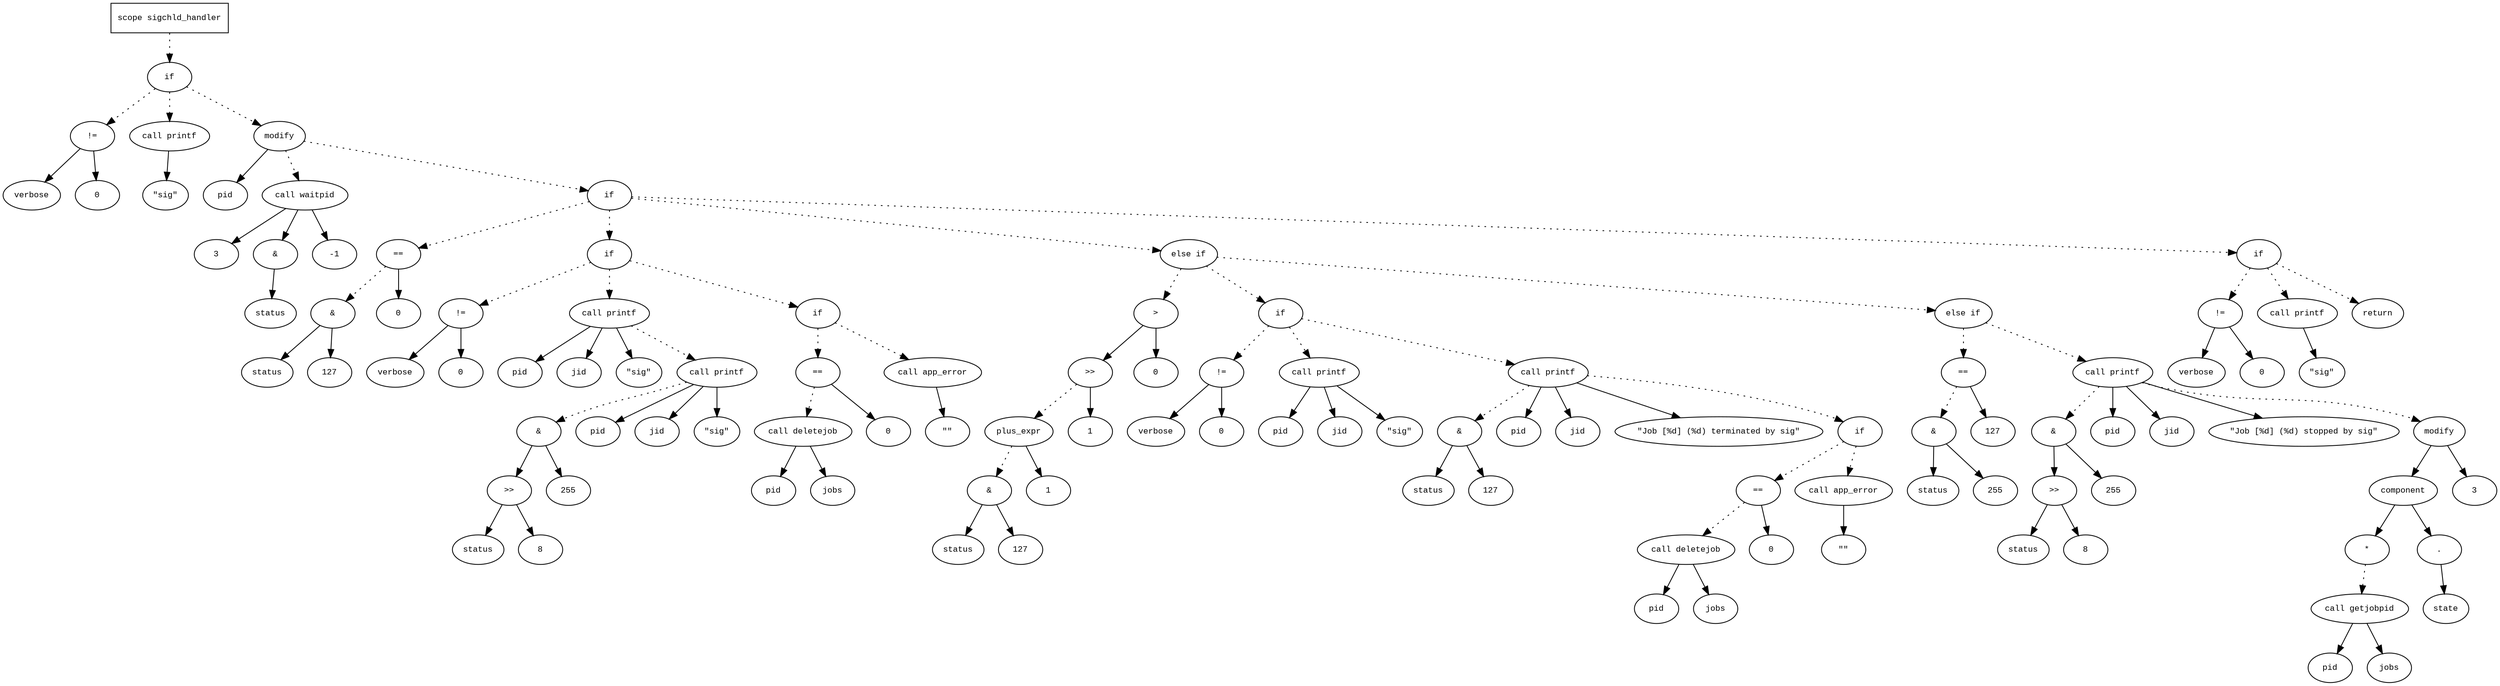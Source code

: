 digraph AST {
  graph [fontname="Times New Roman",fontsize=10];
  node  [fontname="Courier New",fontsize=10];
  edge  [fontname="Times New Roman",fontsize=10];

  node1 [label="scope sigchld_handler",shape=box];
  node2 [label="if",shape=ellipse];
  node1 -> node2 [style=dotted];
  node3 [label="!=",shape=ellipse];
  node4 [label="verbose",shape=ellipse];
  node3 -> node4;
  node5 [label="0",shape=ellipse];
  node3 -> node5;
  node2 -> node3 [style=dotted];
  node6 [label="call printf",shape=ellipse];
  node7 [label="\"sig\"",shape=ellipse];
  node6 -> node7;
  node2 -> node6 [style=dotted];
  node8 [label="modify",shape=ellipse];
  node9 [label="pid",shape=ellipse];
  node8 -> node9;
  node10 [label="call waitpid",shape=ellipse];
  node11 [label="3",shape=ellipse];
  node10 -> node11;
  node12 [label="&",shape=ellipse];
  node10 -> node12;
  node13 [label="status",shape=ellipse];
  node12 -> node13;
  node14 [label="-1",shape=ellipse];
  node10 -> node14;
  node8 -> node10 [style=dotted];
  node2 -> node8 [style=dotted];
  node15 [label="if",shape=ellipse];
  node8 -> node15 [style=dotted];
  node16 [label="==",shape=ellipse];
  node17 [label="&",shape=ellipse];
  node18 [label="status",shape=ellipse];
  node17 -> node18;
  node19 [label="127",shape=ellipse];
  node17 -> node19;
  node16 -> node17 [style=dotted];
  node20 [label="0",shape=ellipse];
  node16 -> node20;
  node15 -> node16 [style=dotted];
  node21 [label="if",shape=ellipse];
  node15 -> node21 [style=dotted];
  node22 [label="!=",shape=ellipse];
  node23 [label="verbose",shape=ellipse];
  node22 -> node23;
  node24 [label="0",shape=ellipse];
  node22 -> node24;
  node21 -> node22 [style=dotted];
  node25 [label="call printf",shape=ellipse];
  node26 [label="pid",shape=ellipse];
  node25 -> node26;
  node27 [label="jid",shape=ellipse];
  node25 -> node27;
  node28 [label="\"sig\"",shape=ellipse];
  node25 -> node28;
  node21 -> node25 [style=dotted];
  node29 [label="call printf",shape=ellipse];
  node30 [label="&",shape=ellipse];
  node31 [label=">>",shape=ellipse];
  node32 [label="status",shape=ellipse];
  node31 -> node32;
  node33 [label="8",shape=ellipse];
  node31 -> node33;
  node30 -> node31;
  node34 [label="255",shape=ellipse];
  node30 -> node34;
  node29 -> node30 [style=dotted];
  node35 [label="pid",shape=ellipse];
  node29 -> node35;
  node36 [label="jid",shape=ellipse];
  node29 -> node36;
  node37 [label="\"sig\"",shape=ellipse];
  node29 -> node37;
  node25 -> node29 [style=dotted];
  node38 [label="if",shape=ellipse];
  node21 -> node38 [style=dotted];
  node39 [label="==",shape=ellipse];
  node40 [label="call deletejob",shape=ellipse];
  node41 [label="pid",shape=ellipse];
  node40 -> node41;
  node42 [label="jobs",shape=ellipse];
  node40 -> node42;
  node39 -> node40 [style=dotted];
  node43 [label="0",shape=ellipse];
  node39 -> node43;
  node38 -> node39 [style=dotted];
  node44 [label="call app_error",shape=ellipse];
  node45 [label="\"\"",shape=ellipse];
  node44 -> node45;
  node38 -> node44 [style=dotted];
  node46 [label="else if",shape=ellipse];
  node15 -> node46 [style=dotted];
  node47 [label=">",shape=ellipse];
  node48 [label=">>",shape=ellipse];
  node49 [label="plus_expr",shape=ellipse];
  node50 [label="&",shape=ellipse];
  node51 [label="status",shape=ellipse];
  node50 -> node51;
  node52 [label="127",shape=ellipse];
  node50 -> node52;
  node49 -> node50 [style=dotted];
  node53 [label="1",shape=ellipse];
  node49 -> node53;
  node48 -> node49 [style=dotted];
  node54 [label="1",shape=ellipse];
  node48 -> node54;
  node47 -> node48;
  node55 [label="0",shape=ellipse];
  node47 -> node55;
  node46 -> node47 [style=dotted];
  node56 [label="if",shape=ellipse];
  node46 -> node56 [style=dotted];
  node57 [label="!=",shape=ellipse];
  node58 [label="verbose",shape=ellipse];
  node57 -> node58;
  node59 [label="0",shape=ellipse];
  node57 -> node59;
  node56 -> node57 [style=dotted];
  node60 [label="call printf",shape=ellipse];
  node61 [label="pid",shape=ellipse];
  node60 -> node61;
  node62 [label="jid",shape=ellipse];
  node60 -> node62;
  node63 [label="\"sig\"",shape=ellipse];
  node60 -> node63;
  node56 -> node60 [style=dotted];
  node64 [label="call printf",shape=ellipse];
  node65 [label="&",shape=ellipse];
  node66 [label="status",shape=ellipse];
  node65 -> node66;
  node67 [label="127",shape=ellipse];
  node65 -> node67;
  node64 -> node65 [style=dotted];
  node68 [label="pid",shape=ellipse];
  node64 -> node68;
  node69 [label="jid",shape=ellipse];
  node64 -> node69;
  node70 [label="\"Job [%d] (%d) terminated by sig\"",shape=ellipse];
  node64 -> node70;
  node56 -> node64 [style=dotted];
  node71 [label="if",shape=ellipse];
  node64 -> node71 [style=dotted];
  node72 [label="==",shape=ellipse];
  node73 [label="call deletejob",shape=ellipse];
  node74 [label="pid",shape=ellipse];
  node73 -> node74;
  node75 [label="jobs",shape=ellipse];
  node73 -> node75;
  node72 -> node73 [style=dotted];
  node76 [label="0",shape=ellipse];
  node72 -> node76;
  node71 -> node72 [style=dotted];
  node77 [label="call app_error",shape=ellipse];
  node78 [label="\"\"",shape=ellipse];
  node77 -> node78;
  node71 -> node77 [style=dotted];
  node79 [label="else if",shape=ellipse];
  node46 -> node79 [style=dotted];
  node80 [label="==",shape=ellipse];
  node81 [label="&",shape=ellipse];
  node82 [label="status",shape=ellipse];
  node81 -> node82;
  node83 [label="255",shape=ellipse];
  node81 -> node83;
  node80 -> node81 [style=dotted];
  node84 [label="127",shape=ellipse];
  node80 -> node84;
  node79 -> node80 [style=dotted];
  node85 [label="call printf",shape=ellipse];
  node86 [label="&",shape=ellipse];
  node87 [label=">>",shape=ellipse];
  node88 [label="status",shape=ellipse];
  node87 -> node88;
  node89 [label="8",shape=ellipse];
  node87 -> node89;
  node86 -> node87;
  node90 [label="255",shape=ellipse];
  node86 -> node90;
  node85 -> node86 [style=dotted];
  node91 [label="pid",shape=ellipse];
  node85 -> node91;
  node92 [label="jid",shape=ellipse];
  node85 -> node92;
  node93 [label="\"Job [%d] (%d) stopped by sig\"",shape=ellipse];
  node85 -> node93;
  node79 -> node85 [style=dotted];
  node94 [label="modify",shape=ellipse];
  node95 [label="component",shape=ellipse];
  node94 -> node95;
  node96 [label="*",shape=ellipse];
  node97 [label="call getjobpid",shape=ellipse];
  node98 [label="pid",shape=ellipse];
  node97 -> node98;
  node99 [label="jobs",shape=ellipse];
  node97 -> node99;
  node96 -> node97 [style=dotted];
  node95 -> node96;
  node100 [label=".",shape=ellipse];
  node95 -> node100;
  node101 [label="state",shape=ellipse];
  node100 -> node101;
  node102 [label="3",shape=ellipse];
  node94 -> node102;
  node85 -> node94 [style=dotted];
  node103 [label="if",shape=ellipse];
  node15 -> node103 [style=dotted];
  node104 [label="!=",shape=ellipse];
  node105 [label="verbose",shape=ellipse];
  node104 -> node105;
  node106 [label="0",shape=ellipse];
  node104 -> node106;
  node103 -> node104 [style=dotted];
  node107 [label="call printf",shape=ellipse];
  node108 [label="\"sig\"",shape=ellipse];
  node107 -> node108;
  node103 -> node107 [style=dotted];
  node109 [label="return",shape=ellipse];
  node103 -> node109 [style=dotted];
} 